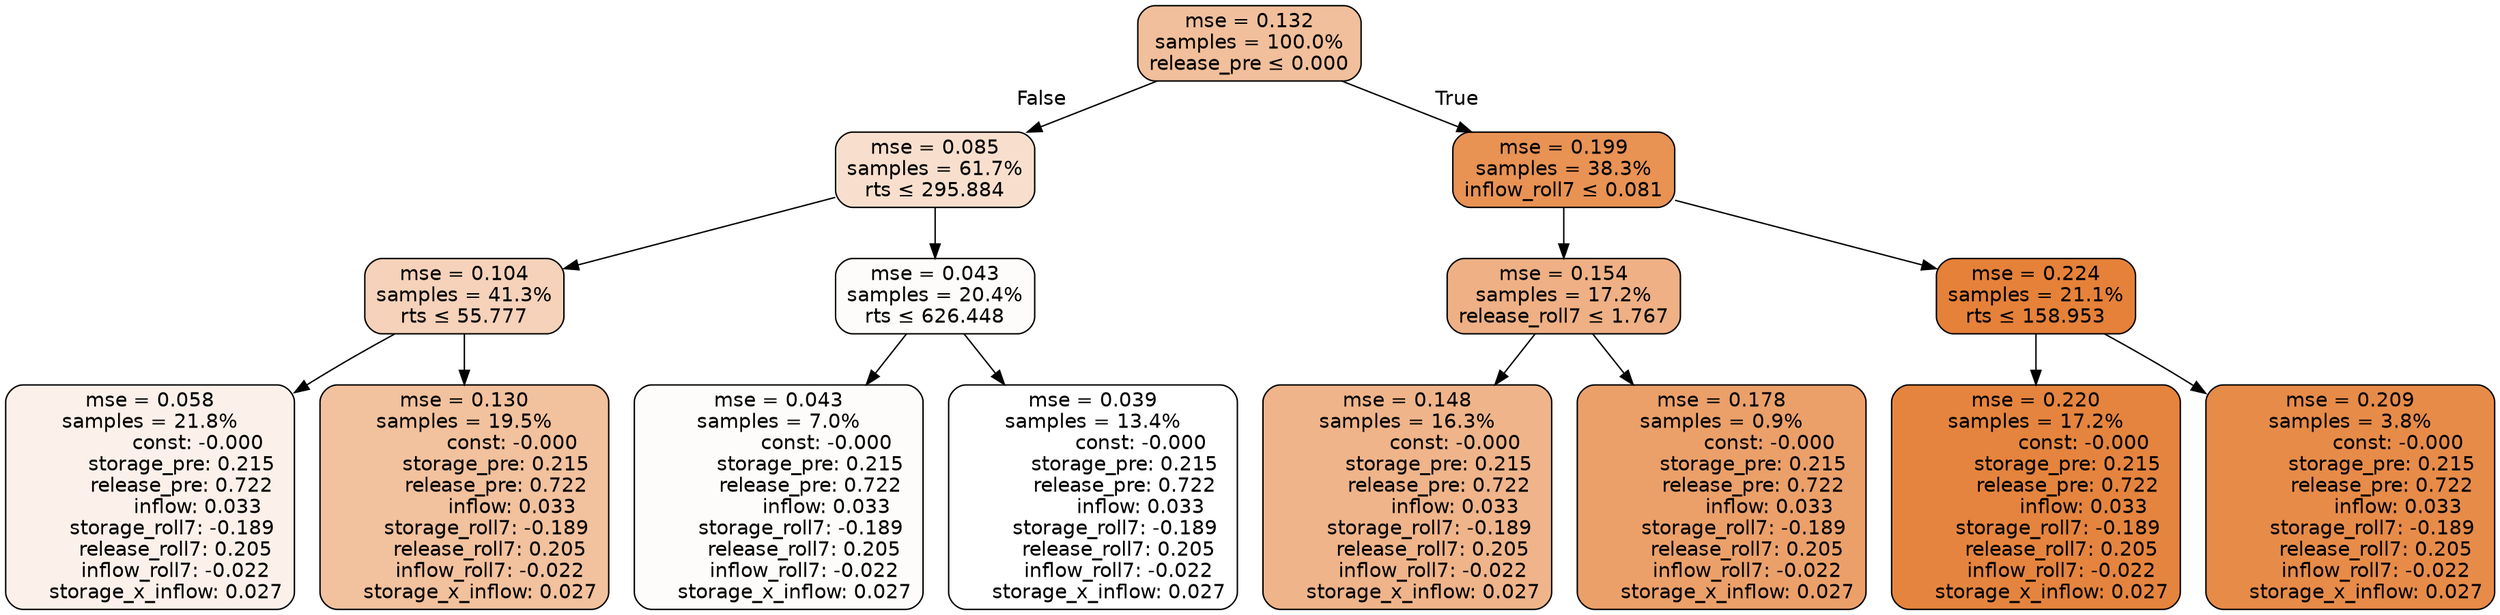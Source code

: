 digraph tree {
node [shape=rectangle, style="filled, rounded", color="black", fontname=helvetica] ;
edge [fontname=helvetica] ;
	"0" [label="mse = 0.132
samples = 100.0%
release_pre &le; 0.000", fillcolor="#f1bf9b"]
	"1" [label="mse = 0.085
samples = 61.7%
rts &le; 295.884", fillcolor="#f8dfcd"]
	"2" [label="mse = 0.104
samples = 41.3%
rts &le; 55.777", fillcolor="#f5d2b9"]
	"3" [label="mse = 0.058
samples = 21.8%
               const: -0.000
          storage_pre: 0.215
          release_pre: 0.722
               inflow: 0.033
       storage_roll7: -0.189
        release_roll7: 0.205
        inflow_roll7: -0.022
     storage_x_inflow: 0.027", fillcolor="#fcf1ea"]
	"4" [label="mse = 0.130
samples = 19.5%
               const: -0.000
          storage_pre: 0.215
          release_pre: 0.722
               inflow: 0.033
       storage_roll7: -0.189
        release_roll7: 0.205
        inflow_roll7: -0.022
     storage_x_inflow: 0.027", fillcolor="#f2c19d"]
	"5" [label="mse = 0.043
samples = 20.4%
rts &le; 626.448", fillcolor="#fefcfa"]
	"6" [label="mse = 0.043
samples = 7.0%
               const: -0.000
          storage_pre: 0.215
          release_pre: 0.722
               inflow: 0.033
       storage_roll7: -0.189
        release_roll7: 0.205
        inflow_roll7: -0.022
     storage_x_inflow: 0.027", fillcolor="#fefcfa"]
	"7" [label="mse = 0.039
samples = 13.4%
               const: -0.000
          storage_pre: 0.215
          release_pre: 0.722
               inflow: 0.033
       storage_roll7: -0.189
        release_roll7: 0.205
        inflow_roll7: -0.022
     storage_x_inflow: 0.027", fillcolor="#ffffff"]
	"8" [label="mse = 0.199
samples = 38.3%
inflow_roll7 &le; 0.081", fillcolor="#e89254"]
	"9" [label="mse = 0.154
samples = 17.2%
release_roll7 &le; 1.767", fillcolor="#eeb084"]
	"10" [label="mse = 0.148
samples = 16.3%
               const: -0.000
          storage_pre: 0.215
          release_pre: 0.722
               inflow: 0.033
       storage_roll7: -0.189
        release_roll7: 0.205
        inflow_roll7: -0.022
     storage_x_inflow: 0.027", fillcolor="#efb48a"]
	"11" [label="mse = 0.178
samples = 0.9%
               const: -0.000
          storage_pre: 0.215
          release_pre: 0.722
               inflow: 0.033
       storage_roll7: -0.189
        release_roll7: 0.205
        inflow_roll7: -0.022
     storage_x_inflow: 0.027", fillcolor="#eba06a"]
	"12" [label="mse = 0.224
samples = 21.1%
rts &le; 158.953", fillcolor="#e58139"]
	"13" [label="mse = 0.220
samples = 17.2%
               const: -0.000
          storage_pre: 0.215
          release_pre: 0.722
               inflow: 0.033
       storage_roll7: -0.189
        release_roll7: 0.205
        inflow_roll7: -0.022
     storage_x_inflow: 0.027", fillcolor="#e5843e"]
	"14" [label="mse = 0.209
samples = 3.8%
               const: -0.000
          storage_pre: 0.215
          release_pre: 0.722
               inflow: 0.033
       storage_roll7: -0.189
        release_roll7: 0.205
        inflow_roll7: -0.022
     storage_x_inflow: 0.027", fillcolor="#e78b49"]

	"0" -> "1" [labeldistance=2.5, labelangle=45, headlabel="False"]
	"1" -> "2"
	"2" -> "3"
	"2" -> "4"
	"1" -> "5"
	"5" -> "6"
	"5" -> "7"
	"0" -> "8" [labeldistance=2.5, labelangle=-45, headlabel="True"]
	"8" -> "9"
	"9" -> "10"
	"9" -> "11"
	"8" -> "12"
	"12" -> "13"
	"12" -> "14"
}
